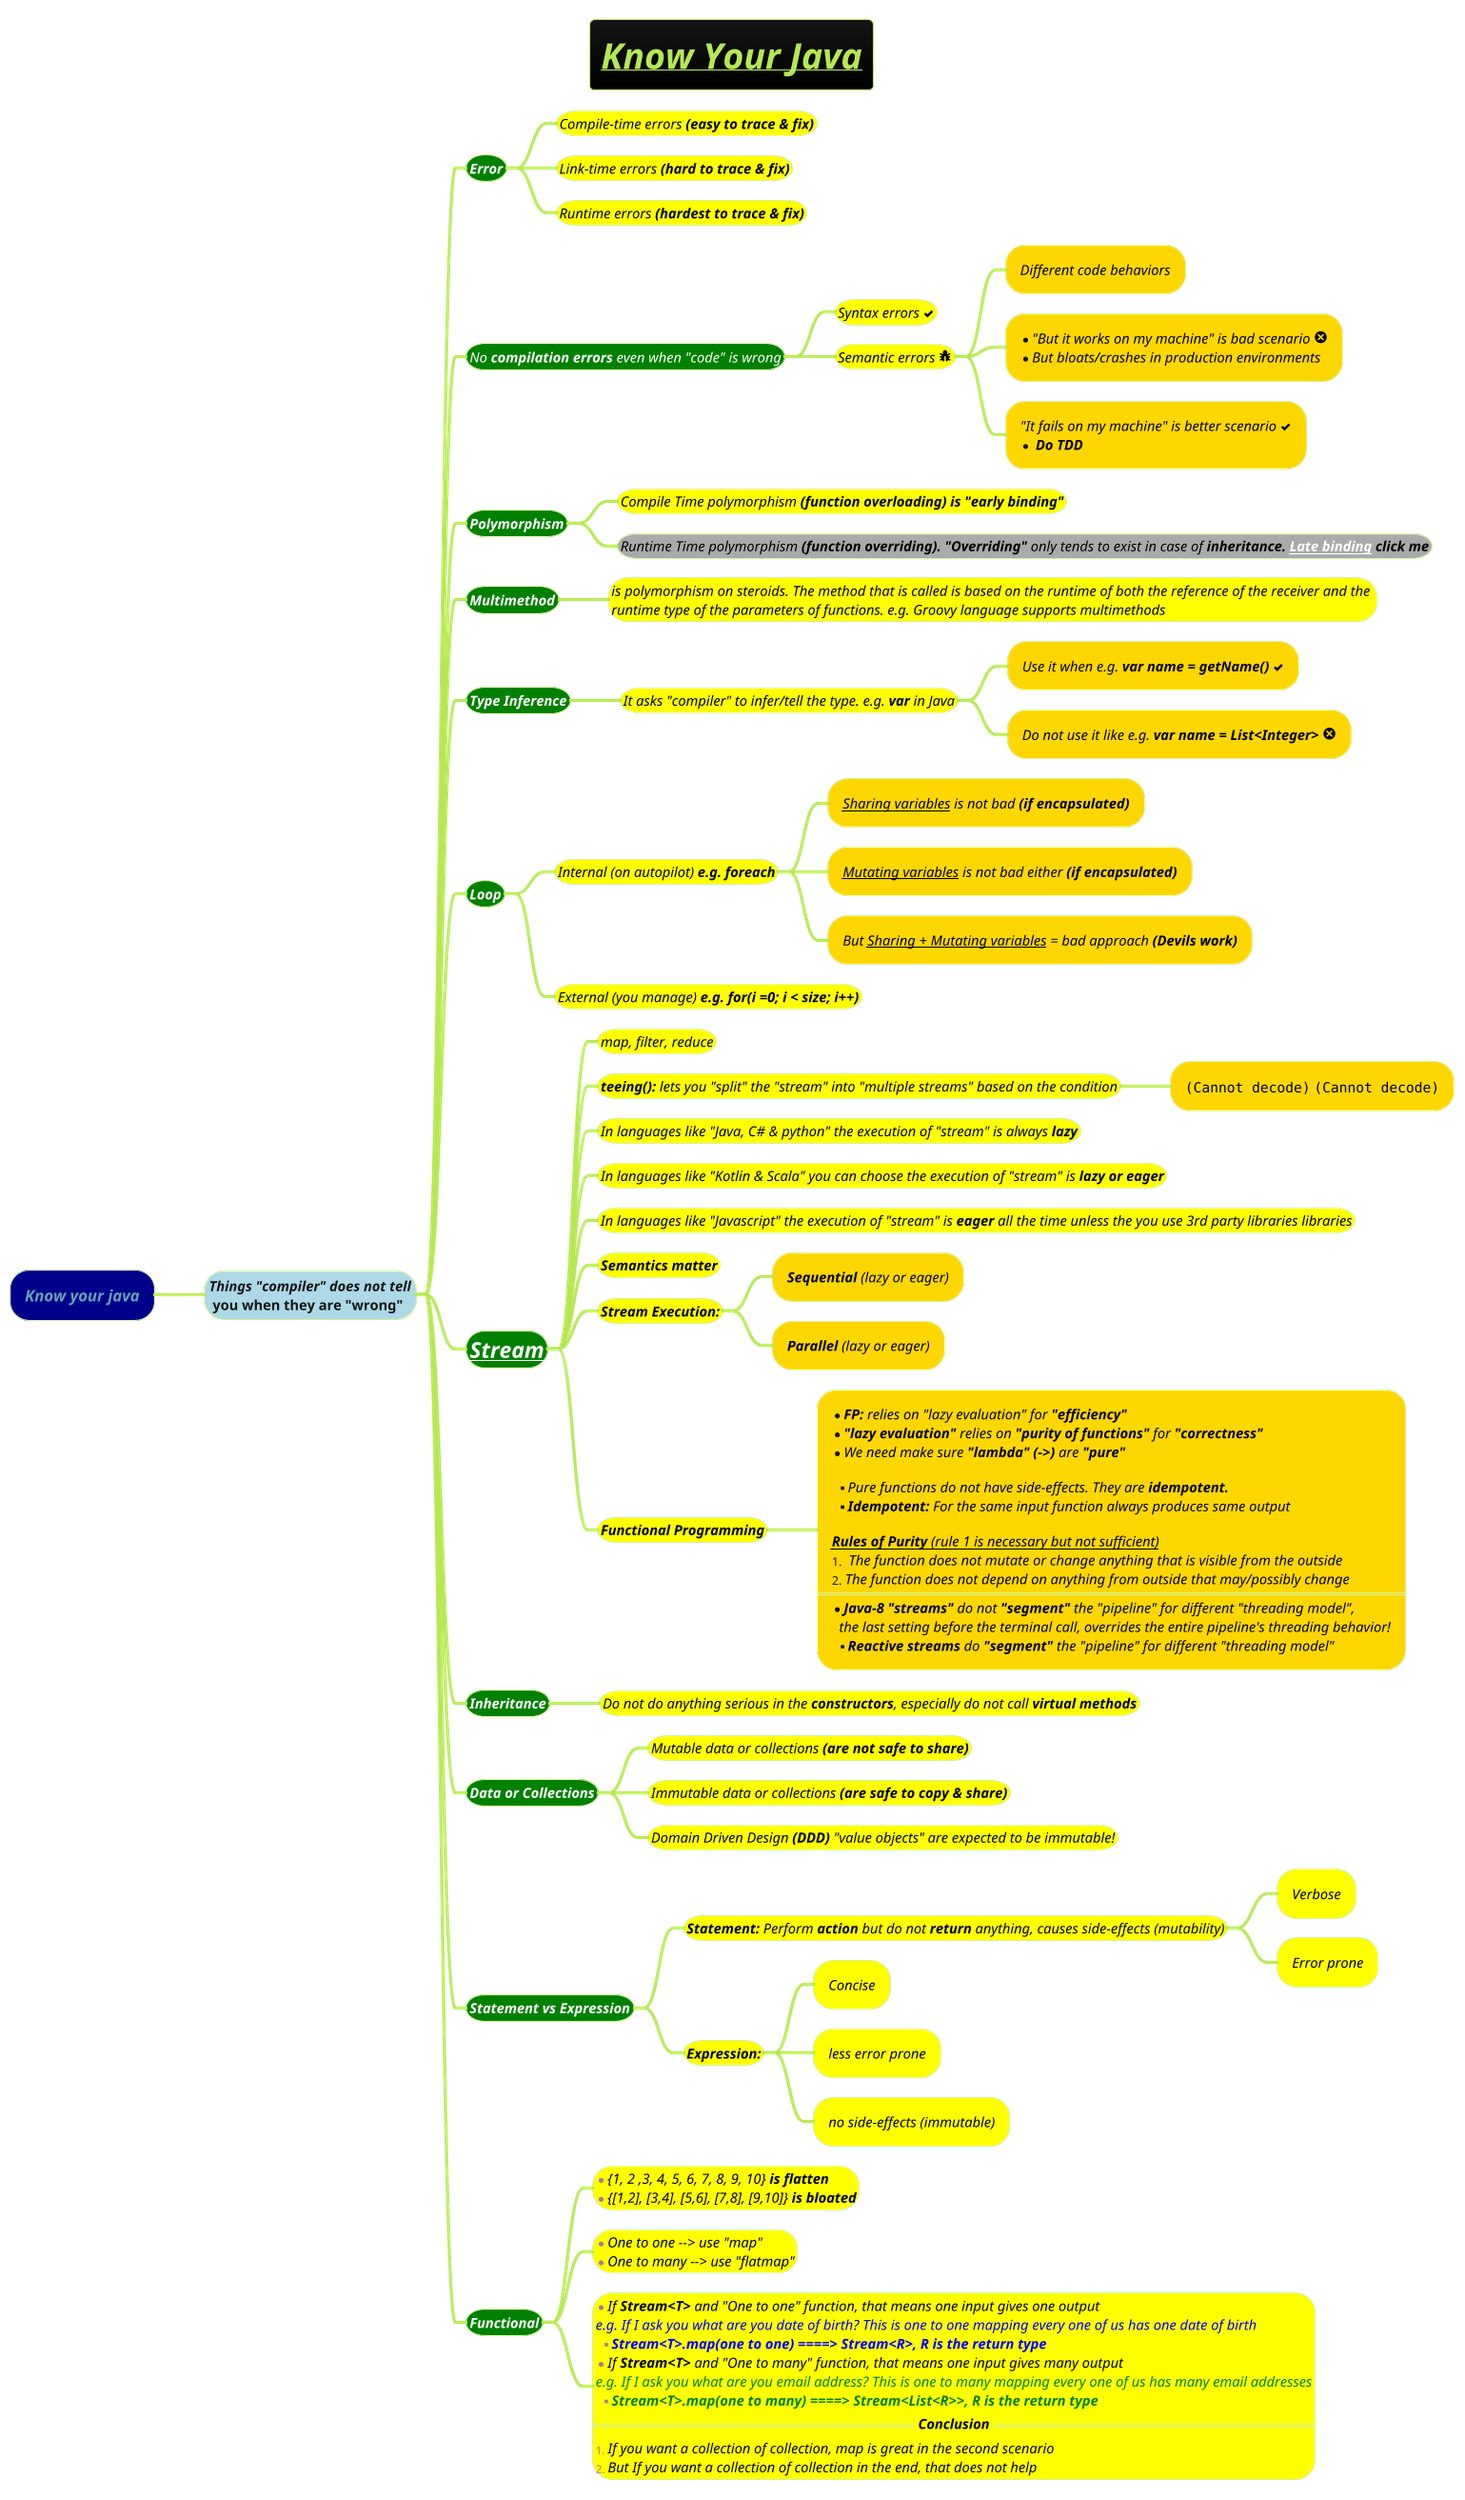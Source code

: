 @startmindmap
title =<b><i><u>Know Your Java
!theme hacker

*[#darkblue] <i>Know your java
**[#lightblue] <i>Things "compiler" does not tell\n you when they are "wrong"
***[#green] <size:14><color #white><i><b>Error
****[#yellow] <size:14><color #black><i>Compile-time errors <b>(easy to trace & fix)
****[#yellow] <size:14><color #black><i>Link-time errors <b>(hard to trace & fix)
****[#yellow] <size:14><color #black><i>Runtime errors <b>(hardest to trace & fix)
***[#green] <size:14><color #white><i>No <b>compilation errors</b> even when "code" is wrong
****[#yellow] <size:14><color #black><i>Syntax errors <&check>
****[#yellow] <size:14><color #black><i>Semantic errors <size:18><&bug>
*****[#gold] <size:14><color #black><i>Different code behaviors
*****[#gold] *<size:14><color #black><i>"But it works on my machine" is bad scenario <size:18><&circle-x>\n*<size:14><color #black><i>But bloats/crashes in production environments
*****[#gold] <size:14><color #black><i>"It fails on my machine" is better scenario <&check>\n*<size:14><color #black><i><b> Do TDD
***[#green] <size:14><color #white><i><b>Polymorphism
****[#yellow] <size:14><color #black><i>Compile Time polymorphism <b>(function overloading) is "early binding"
****[#a] <size:14><color #black><i>Runtime Time polymorphism **(function overriding). "Overriding"** only tends to exist in case of <b>inheritance. [[docs/3-programming-languages/Venkat-Subramaniam/images/img_107.png Late binding]] click me
***[#green] <size:14><color #white><i><b>Multimethod
****[#yellow] <size:14><color #black><i>is polymorphism on steroids. The method that is called is based on the runtime of both the reference of the receiver and the \n<size:14><color #black><i>runtime type of the parameters of functions. e.g. Groovy language supports multimethods
***[#green] <size:14><color #white><i><b>Type Inference
****[#yellow] <size:14><color #black><i>It asks "compiler" to infer/tell the type. e.g. **var** in Java
*****[#gold] <size:14><color #black><i>Use it when e.g. <b>var name = getName() <&check>
*****[#gold] <size:14><color #black><i>Do not use it like e.g. <b>var name = List<Integer> <size:18><&circle-x>
***[#green] <size:14><color #white><i><b>Loop
****[#yellow] <size:14><color #black><i>Internal (on autopilot) <b>e.g. foreach
*****[#gold] <size:14><color #black><i>__Sharing variables__ is not bad <b>(if encapsulated)
*****[#gold] <size:14><color #black><i>__Mutating variables__ is not bad either <b>(if encapsulated)
*****[#gold] <size:14><color #black><i>But __Sharing + Mutating variables__ = bad approach <b>(Devils work)
****[#yellow] <size:14><color #black><i>External (you manage) <b>e.g. for(i =0; i < size; i++)
***[#green] <size:22><color #white><i><b>[[docs/3-programming-languages/Venkat-Subramaniam/Streams.puml Stream]]
****[#yellow] <size:14><color #black><i>map, filter, reduce
****[#yellow] <size:14><color #black><i><b>teeing():</b> lets you "split" the "stream" into "multiple streams" based on the condition
*****[#gold] <size:14><color #black><i><img:images/img_4.png> <img:images/img_5.png{scale=0.58}>
****[#yellow] <size:14><color #black><i>In languages like "Java, C# & python" the execution of "stream" is always <b>lazy
****[#yellow] <size:14><color #black><i>In languages like "Kotlin & Scala" you can choose the execution of "stream" is <b>lazy or eager
****[#yellow] <size:14><color #black><i>In languages like "Javascript" the execution of "stream" is <b>eager</b> all the time unless the you use 3rd party libraries libraries
****[#yellow] <size:14><color #black><i><b>Semantics matter
****[#yellow] <size:14><color #black><i><b>Stream Execution:
*****[#gold] <size:14><color #black><i><b>Sequential </b>(lazy or eager)
*****[#gold] <size:14><color #black><i><b>Parallel </b>(lazy or eager)
****[#yellow] <size:14><color #black><i><b>Functional Programming
*****[#gold]:*<size:14><color #black><i>**FP:** relies on "lazy evaluation" for <b>"efficiency"
*<size:14><color #black><i>**"lazy evaluation"** relies on **"purity of functions"** for <b>"correctness"
*<size:14><color #black><i>We need make sure **"lambda" (->)** are <b>"pure"

**<size:14><color #black><i>Pure functions do not have side-effects. They are <b>idempotent.
**<size:14><color #black><i>**Idempotent:** For the same input function always produces same output

<size:14><color #black><i><u><b>Rules of Purity </b>(rule 1 is necessary but not sufficient)
#<size:14><color #black><i> The function does not mutate or change anything that is visible from the outside
#<size:14><color #black><i>The function does not depend on anything from outside that may/possibly change
====
*<size:14><color #black><i><b>Java-8 "streams"</b> do not **"segment"** the "pipeline" for different "threading model",
<size:14><color #black><i>  the last setting before the terminal call, overrides the entire pipeline's threading behavior!
**<size:14><color #black><i><b>Reactive streams</b> do **"segment"** the "pipeline" for different "threading model";
***[#green] <size:14><color #white><i><b>Inheritance
****[#yellow] <size:14><color #black><i>Do not do anything serious in the **constructors**, especially do not call <b>virtual methods
***[#green] <size:14><color #white><i><b>Data or Collections
****[#yellow] <size:14><color #black><i>Mutable data or collections <b>(are not safe to share)
****[#yellow] <size:14><color #black><i>Immutable data or collections <b>(are safe to copy & share)
****[#yellow] <size:14><color #black><i>Domain Driven Design **(DDD)** "value objects" are expected to be immutable!
***[#green] <size:14><color #white><i><b>Statement vs Expression
****[#yellow] <size:14><color #black><i><b>Statement:</b> Perform **action** but do not **return** anything, causes side-effects (mutability)
*****[#yellow] <size:14><color #black><i>Verbose
*****[#yellow] <size:14><color #black><i>Error prone
****[#yellow] <size:14><color #black><i><b>Expression:
*****[#yellow] <size:14><color #black><i>Concise
*****[#yellow] <size:14><color #black><i>less error prone
*****[#yellow] <size:14><color #black><i>no side-effects (immutable)
***[#green] <size:14><color #white><i><b>Functional
****[#yellow] *<size:14><color #black><i>{1, 2 ,3, 4, 5, 6, 7, 8, 9, 10} <b>is flatten\n*<size:14><color #black><i>{[1,2], [3,4], [5,6], [7,8], [9,10]} <b>is bloated
****[#yellow] *<size:14><color #black><i>One to one --> use "map"\n*<size:14><color #black><i>One to many --> use "flatmap"
****[#yellow]:*<size:14><color #black><i>If<b> Stream<T></b> and "One to one" function, that means one input gives one output
<size:14><color #blue><i>e.g. If I ask you what are you date of birth? This is one to one mapping every one of us has one date of birth
**<size:14><color #blue><i><b>Stream<T>.map(one to one) ====> Stream<R>, R is the return type
*<size:14><color #black><i>If<b> Stream<T></b> and "One to many" function, that means one input gives many output
<size:14><color #green><i>e.g. If I ask you what are you email address? This is one to many mapping every one of us has many email addresses
**<size:14><color #green><i><b>Stream<T>.map(one to many) ====> Stream<List<R>>, R is the return type
==<size:14><color #black><i><b>Conclusion==
#<size:14><color #black><i>If you want a collection of collection, map is great in the second scenario
#<size:14><color #black><i>But If you want a collection of collection in the end, that does not help;

@endmindmap

